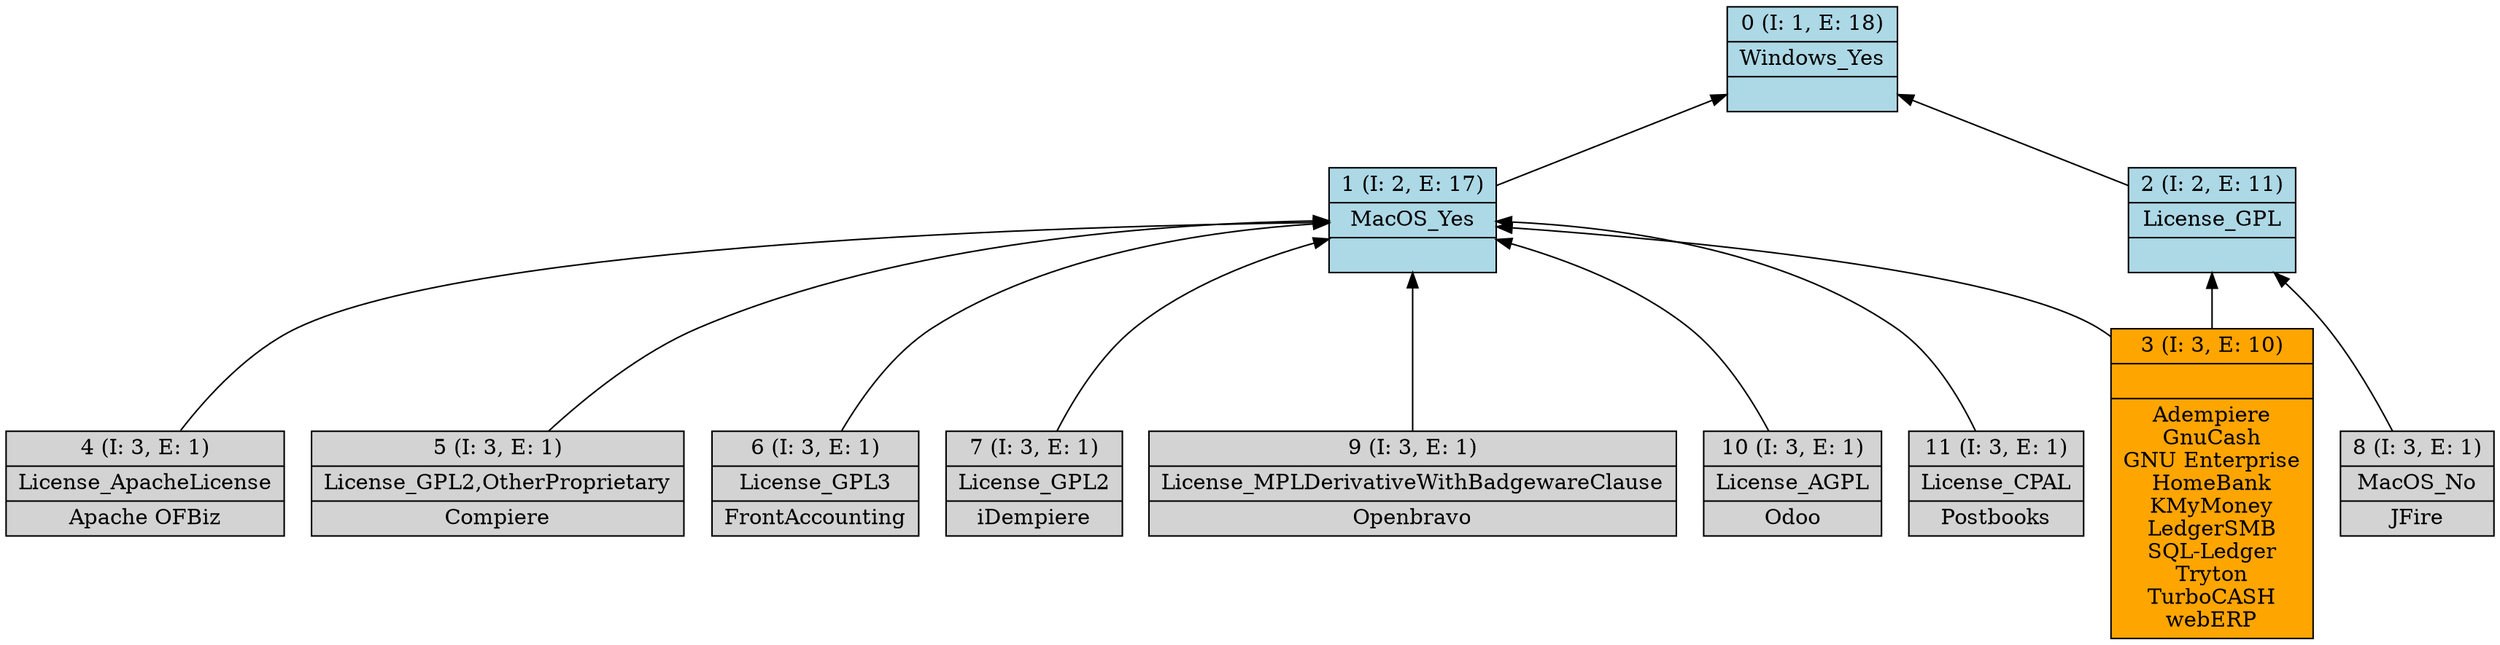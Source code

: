 digraph G { 
	rankdir=BT;
0 [shape=record,style=filled,fillcolor=lightblue,label="{0 (I: 1, E: 18)|Windows_Yes\n|}"];
1 [shape=record,style=filled,fillcolor=lightblue,label="{1 (I: 2, E: 17)|MacOS_Yes\n|}"];
2 [shape=record,style=filled,fillcolor=lightblue,label="{2 (I: 2, E: 11)|License_GPL\n|}"];
3 [shape=record,style=filled,fillcolor=orange,label="{3 (I: 3, E: 10)||Adempiere\nGnuCash\nGNU Enterprise\nHomeBank\nKMyMoney\nLedgerSMB\nSQL-Ledger\nTryton\nTurboCASH\nwebERP\n}"];
4 [shape=record,style=filled,label="{4 (I: 3, E: 1)|License_ApacheLicense\n|Apache OFBiz\n}"];
5 [shape=record,style=filled,label="{5 (I: 3, E: 1)|License_GPL2,OtherProprietary\n|Compiere\n}"];
6 [shape=record,style=filled,label="{6 (I: 3, E: 1)|License_GPL3\n|FrontAccounting\n}"];
7 [shape=record,style=filled,label="{7 (I: 3, E: 1)|License_GPL2\n|iDempiere\n}"];
8 [shape=record,style=filled,label="{8 (I: 3, E: 1)|MacOS_No\n|JFire\n}"];
9 [shape=record,style=filled,label="{9 (I: 3, E: 1)|License_MPLDerivativeWithBadgewareClause\n|Openbravo\n}"];
10 [shape=record,style=filled,label="{10 (I: 3, E: 1)|License_AGPL\n|Odoo\n}"];
11 [shape=record,style=filled,label="{11 (I: 3, E: 1)|License_CPAL\n|Postbooks\n}"];
	1 -> 0
	2 -> 0
	3 -> 1
	3 -> 2
	4 -> 1
	5 -> 1
	6 -> 1
	7 -> 1
	8 -> 2
	9 -> 1
	10 -> 1
	11 -> 1
}